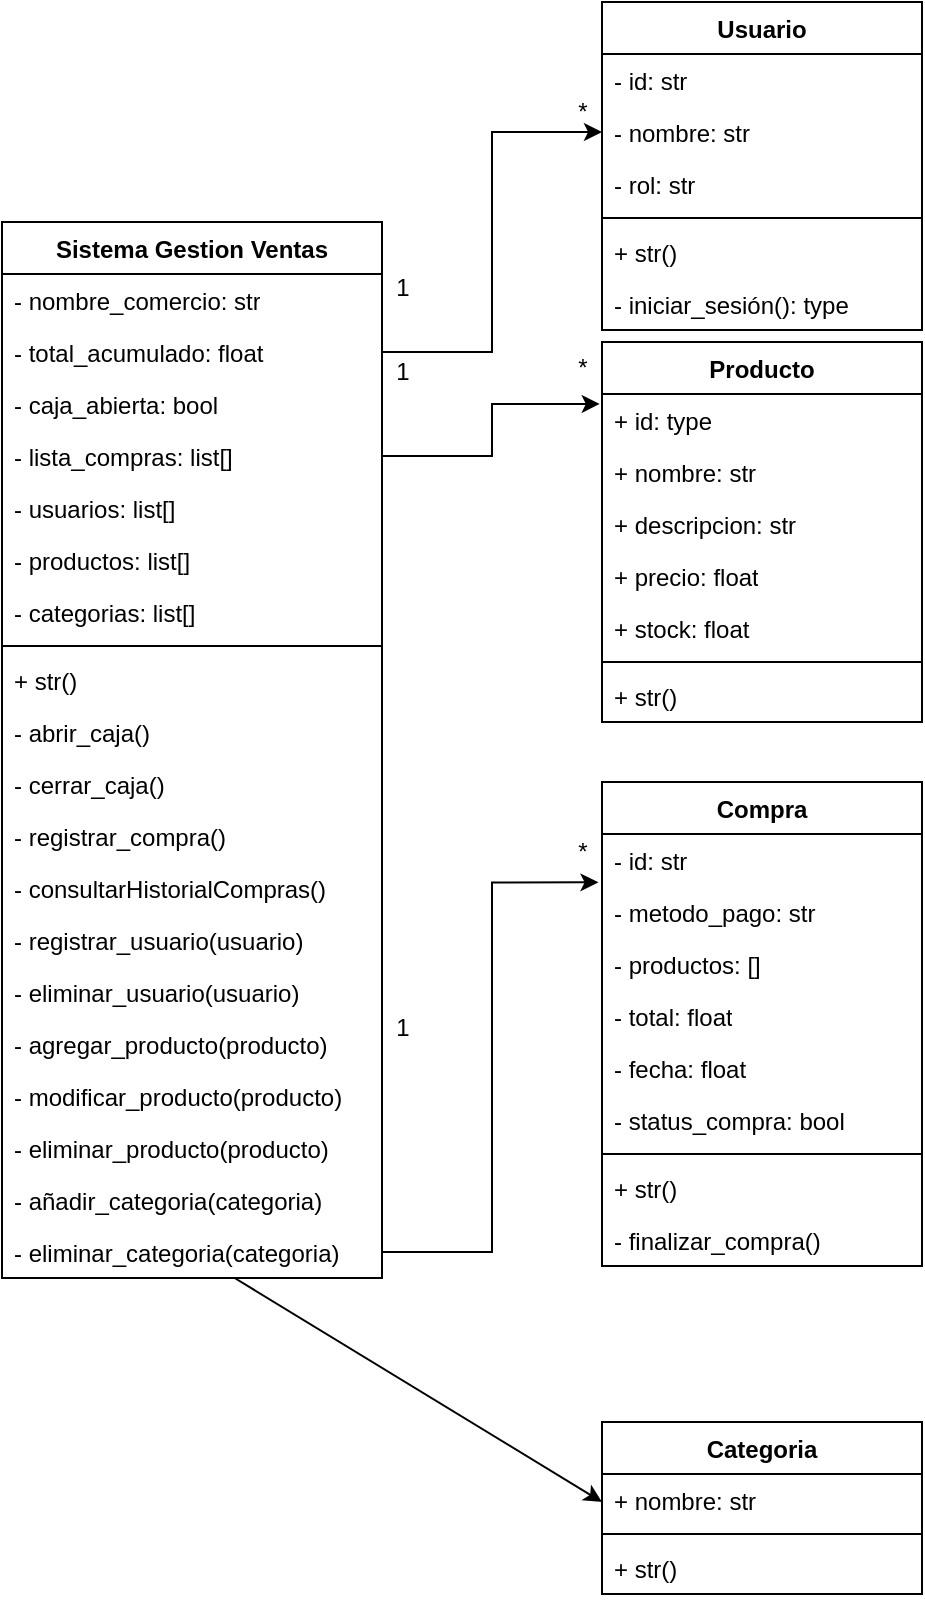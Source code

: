 <mxfile>
    <diagram name="Página-1" id="sCkfF7wutN9-SxWsWQYx">
        <mxGraphModel dx="670" dy="241" grid="1" gridSize="10" guides="1" tooltips="1" connect="1" arrows="1" fold="1" page="1" pageScale="1" pageWidth="827" pageHeight="1169" math="0" shadow="0">
            <root>
                <mxCell id="0"/>
                <mxCell id="1" parent="0"/>
                <mxCell id="qhx3v3_ZG6ANjl6gkV56-33" value="Usuario" style="swimlane;fontStyle=1;align=center;verticalAlign=top;childLayout=stackLayout;horizontal=1;startSize=26;horizontalStack=0;resizeParent=1;resizeParentMax=0;resizeLast=0;collapsible=1;marginBottom=0;whiteSpace=wrap;html=1;" parent="1" vertex="1">
                    <mxGeometry x="400" y="50" width="160" height="164" as="geometry"/>
                </mxCell>
                <mxCell id="qhx3v3_ZG6ANjl6gkV56-90" value="- id: str" style="text;strokeColor=none;fillColor=none;align=left;verticalAlign=top;spacingLeft=4;spacingRight=4;overflow=hidden;rotatable=0;points=[[0,0.5],[1,0.5]];portConstraint=eastwest;whiteSpace=wrap;html=1;" parent="qhx3v3_ZG6ANjl6gkV56-33" vertex="1">
                    <mxGeometry y="26" width="160" height="26" as="geometry"/>
                </mxCell>
                <mxCell id="qhx3v3_ZG6ANjl6gkV56-91" value="- nombre: str" style="text;strokeColor=none;fillColor=none;align=left;verticalAlign=top;spacingLeft=4;spacingRight=4;overflow=hidden;rotatable=0;points=[[0,0.5],[1,0.5]];portConstraint=eastwest;whiteSpace=wrap;html=1;" parent="qhx3v3_ZG6ANjl6gkV56-33" vertex="1">
                    <mxGeometry y="52" width="160" height="26" as="geometry"/>
                </mxCell>
                <mxCell id="qhx3v3_ZG6ANjl6gkV56-34" value="- rol: str" style="text;strokeColor=none;fillColor=none;align=left;verticalAlign=top;spacingLeft=4;spacingRight=4;overflow=hidden;rotatable=0;points=[[0,0.5],[1,0.5]];portConstraint=eastwest;whiteSpace=wrap;html=1;" parent="qhx3v3_ZG6ANjl6gkV56-33" vertex="1">
                    <mxGeometry y="78" width="160" height="26" as="geometry"/>
                </mxCell>
                <mxCell id="qhx3v3_ZG6ANjl6gkV56-35" value="" style="line;strokeWidth=1;fillColor=none;align=left;verticalAlign=middle;spacingTop=-1;spacingLeft=3;spacingRight=3;rotatable=0;labelPosition=right;points=[];portConstraint=eastwest;strokeColor=inherit;" parent="qhx3v3_ZG6ANjl6gkV56-33" vertex="1">
                    <mxGeometry y="104" width="160" height="8" as="geometry"/>
                </mxCell>
                <mxCell id="qhx3v3_ZG6ANjl6gkV56-93" value="+ str()" style="text;strokeColor=none;fillColor=none;align=left;verticalAlign=top;spacingLeft=4;spacingRight=4;overflow=hidden;rotatable=0;points=[[0,0.5],[1,0.5]];portConstraint=eastwest;whiteSpace=wrap;html=1;" parent="qhx3v3_ZG6ANjl6gkV56-33" vertex="1">
                    <mxGeometry y="112" width="160" height="26" as="geometry"/>
                </mxCell>
                <mxCell id="eX5Cs4saUj1FuASsa2Dn-1" value="- iniciar_sesión(): type" style="text;strokeColor=none;fillColor=none;align=left;verticalAlign=top;spacingLeft=4;spacingRight=4;overflow=hidden;rotatable=0;points=[[0,0.5],[1,0.5]];portConstraint=eastwest;whiteSpace=wrap;html=1;" parent="qhx3v3_ZG6ANjl6gkV56-33" vertex="1">
                    <mxGeometry y="138" width="160" height="26" as="geometry"/>
                </mxCell>
                <mxCell id="qhx3v3_ZG6ANjl6gkV56-58" value="Producto" style="swimlane;fontStyle=1;align=center;verticalAlign=top;childLayout=stackLayout;horizontal=1;startSize=26;horizontalStack=0;resizeParent=1;resizeParentMax=0;resizeLast=0;collapsible=1;marginBottom=0;whiteSpace=wrap;html=1;" parent="1" vertex="1">
                    <mxGeometry x="400" y="220" width="160" height="190" as="geometry"/>
                </mxCell>
                <mxCell id="qhx3v3_ZG6ANjl6gkV56-59" value="+ id: type" style="text;strokeColor=none;fillColor=none;align=left;verticalAlign=top;spacingLeft=4;spacingRight=4;overflow=hidden;rotatable=0;points=[[0,0.5],[1,0.5]];portConstraint=eastwest;whiteSpace=wrap;html=1;" parent="qhx3v3_ZG6ANjl6gkV56-58" vertex="1">
                    <mxGeometry y="26" width="160" height="26" as="geometry"/>
                </mxCell>
                <mxCell id="qhx3v3_ZG6ANjl6gkV56-99" value="+ nombre: str" style="text;strokeColor=none;fillColor=none;align=left;verticalAlign=top;spacingLeft=4;spacingRight=4;overflow=hidden;rotatable=0;points=[[0,0.5],[1,0.5]];portConstraint=eastwest;whiteSpace=wrap;html=1;" parent="qhx3v3_ZG6ANjl6gkV56-58" vertex="1">
                    <mxGeometry y="52" width="160" height="26" as="geometry"/>
                </mxCell>
                <mxCell id="qhx3v3_ZG6ANjl6gkV56-100" value="+ descripcion: str" style="text;strokeColor=none;fillColor=none;align=left;verticalAlign=top;spacingLeft=4;spacingRight=4;overflow=hidden;rotatable=0;points=[[0,0.5],[1,0.5]];portConstraint=eastwest;whiteSpace=wrap;html=1;" parent="qhx3v3_ZG6ANjl6gkV56-58" vertex="1">
                    <mxGeometry y="78" width="160" height="26" as="geometry"/>
                </mxCell>
                <mxCell id="qhx3v3_ZG6ANjl6gkV56-101" value="+ precio: float" style="text;strokeColor=none;fillColor=none;align=left;verticalAlign=top;spacingLeft=4;spacingRight=4;overflow=hidden;rotatable=0;points=[[0,0.5],[1,0.5]];portConstraint=eastwest;whiteSpace=wrap;html=1;" parent="qhx3v3_ZG6ANjl6gkV56-58" vertex="1">
                    <mxGeometry y="104" width="160" height="26" as="geometry"/>
                </mxCell>
                <mxCell id="qhx3v3_ZG6ANjl6gkV56-103" value="+ stock: float" style="text;strokeColor=none;fillColor=none;align=left;verticalAlign=top;spacingLeft=4;spacingRight=4;overflow=hidden;rotatable=0;points=[[0,0.5],[1,0.5]];portConstraint=eastwest;whiteSpace=wrap;html=1;" parent="qhx3v3_ZG6ANjl6gkV56-58" vertex="1">
                    <mxGeometry y="130" width="160" height="26" as="geometry"/>
                </mxCell>
                <mxCell id="qhx3v3_ZG6ANjl6gkV56-60" value="" style="line;strokeWidth=1;fillColor=none;align=left;verticalAlign=middle;spacingTop=-1;spacingLeft=3;spacingRight=3;rotatable=0;labelPosition=right;points=[];portConstraint=eastwest;strokeColor=inherit;" parent="qhx3v3_ZG6ANjl6gkV56-58" vertex="1">
                    <mxGeometry y="156" width="160" height="8" as="geometry"/>
                </mxCell>
                <mxCell id="qhx3v3_ZG6ANjl6gkV56-61" value="+ str()" style="text;strokeColor=none;fillColor=none;align=left;verticalAlign=top;spacingLeft=4;spacingRight=4;overflow=hidden;rotatable=0;points=[[0,0.5],[1,0.5]];portConstraint=eastwest;whiteSpace=wrap;html=1;" parent="qhx3v3_ZG6ANjl6gkV56-58" vertex="1">
                    <mxGeometry y="164" width="160" height="26" as="geometry"/>
                </mxCell>
                <mxCell id="qhx3v3_ZG6ANjl6gkV56-62" value="Sistema Gestion Ventas" style="swimlane;fontStyle=1;align=center;verticalAlign=top;childLayout=stackLayout;horizontal=1;startSize=26;horizontalStack=0;resizeParent=1;resizeParentMax=0;resizeLast=0;collapsible=1;marginBottom=0;whiteSpace=wrap;html=1;" parent="1" vertex="1">
                    <mxGeometry x="100" y="160" width="190" height="528" as="geometry"/>
                </mxCell>
                <mxCell id="2" value="- nombre_comercio: str" style="text;strokeColor=none;fillColor=none;align=left;verticalAlign=top;spacingLeft=4;spacingRight=4;overflow=hidden;rotatable=0;points=[[0,0.5],[1,0.5]];portConstraint=eastwest;whiteSpace=wrap;html=1;" vertex="1" parent="qhx3v3_ZG6ANjl6gkV56-62">
                    <mxGeometry y="26" width="190" height="26" as="geometry"/>
                </mxCell>
                <mxCell id="qhx3v3_ZG6ANjl6gkV56-78" value="- total_acumulado: float" style="text;strokeColor=none;fillColor=none;align=left;verticalAlign=top;spacingLeft=4;spacingRight=4;overflow=hidden;rotatable=0;points=[[0,0.5],[1,0.5]];portConstraint=eastwest;whiteSpace=wrap;html=1;" parent="qhx3v3_ZG6ANjl6gkV56-62" vertex="1">
                    <mxGeometry y="52" width="190" height="26" as="geometry"/>
                </mxCell>
                <mxCell id="qhx3v3_ZG6ANjl6gkV56-79" value="- caja_abierta: bool" style="text;strokeColor=none;fillColor=none;align=left;verticalAlign=top;spacingLeft=4;spacingRight=4;overflow=hidden;rotatable=0;points=[[0,0.5],[1,0.5]];portConstraint=eastwest;whiteSpace=wrap;html=1;" parent="qhx3v3_ZG6ANjl6gkV56-62" vertex="1">
                    <mxGeometry y="78" width="190" height="26" as="geometry"/>
                </mxCell>
                <mxCell id="qhx3v3_ZG6ANjl6gkV56-88" value="- lista_compras: list[]&amp;nbsp;" style="text;strokeColor=none;fillColor=none;align=left;verticalAlign=top;spacingLeft=4;spacingRight=4;overflow=hidden;rotatable=0;points=[[0,0.5],[1,0.5]];portConstraint=eastwest;whiteSpace=wrap;html=1;" parent="qhx3v3_ZG6ANjl6gkV56-62" vertex="1">
                    <mxGeometry y="104" width="190" height="26" as="geometry"/>
                </mxCell>
                <mxCell id="qhx3v3_ZG6ANjl6gkV56-95" value="- usuarios: list[]&amp;nbsp;" style="text;strokeColor=none;fillColor=none;align=left;verticalAlign=top;spacingLeft=4;spacingRight=4;overflow=hidden;rotatable=0;points=[[0,0.5],[1,0.5]];portConstraint=eastwest;whiteSpace=wrap;html=1;" parent="qhx3v3_ZG6ANjl6gkV56-62" vertex="1">
                    <mxGeometry y="130" width="190" height="26" as="geometry"/>
                </mxCell>
                <mxCell id="17" value="- productos: list[]&amp;nbsp;" style="text;strokeColor=none;fillColor=none;align=left;verticalAlign=top;spacingLeft=4;spacingRight=4;overflow=hidden;rotatable=0;points=[[0,0.5],[1,0.5]];portConstraint=eastwest;whiteSpace=wrap;html=1;" vertex="1" parent="qhx3v3_ZG6ANjl6gkV56-62">
                    <mxGeometry y="156" width="190" height="26" as="geometry"/>
                </mxCell>
                <mxCell id="qhx3v3_ZG6ANjl6gkV56-82" value="- categorias: list[]&amp;nbsp;" style="text;strokeColor=none;fillColor=none;align=left;verticalAlign=top;spacingLeft=4;spacingRight=4;overflow=hidden;rotatable=0;points=[[0,0.5],[1,0.5]];portConstraint=eastwest;whiteSpace=wrap;html=1;" parent="qhx3v3_ZG6ANjl6gkV56-62" vertex="1">
                    <mxGeometry y="182" width="190" height="26" as="geometry"/>
                </mxCell>
                <mxCell id="qhx3v3_ZG6ANjl6gkV56-64" value="" style="line;strokeWidth=1;fillColor=none;align=left;verticalAlign=middle;spacingTop=-1;spacingLeft=3;spacingRight=3;rotatable=0;labelPosition=right;points=[];portConstraint=eastwest;strokeColor=inherit;" parent="qhx3v3_ZG6ANjl6gkV56-62" vertex="1">
                    <mxGeometry y="208" width="190" height="8" as="geometry"/>
                </mxCell>
                <mxCell id="qhx3v3_ZG6ANjl6gkV56-83" value="+ str()" style="text;strokeColor=none;fillColor=none;align=left;verticalAlign=top;spacingLeft=4;spacingRight=4;overflow=hidden;rotatable=0;points=[[0,0.5],[1,0.5]];portConstraint=eastwest;whiteSpace=wrap;html=1;" parent="qhx3v3_ZG6ANjl6gkV56-62" vertex="1">
                    <mxGeometry y="216" width="190" height="26" as="geometry"/>
                </mxCell>
                <mxCell id="qhx3v3_ZG6ANjl6gkV56-84" value="- abrir_caja()" style="text;strokeColor=none;fillColor=none;align=left;verticalAlign=top;spacingLeft=4;spacingRight=4;overflow=hidden;rotatable=0;points=[[0,0.5],[1,0.5]];portConstraint=eastwest;whiteSpace=wrap;html=1;" parent="qhx3v3_ZG6ANjl6gkV56-62" vertex="1">
                    <mxGeometry y="242" width="190" height="26" as="geometry"/>
                </mxCell>
                <mxCell id="4" value="- cerrar_caja()" style="text;strokeColor=none;fillColor=none;align=left;verticalAlign=top;spacingLeft=4;spacingRight=4;overflow=hidden;rotatable=0;points=[[0,0.5],[1,0.5]];portConstraint=eastwest;whiteSpace=wrap;html=1;" vertex="1" parent="qhx3v3_ZG6ANjl6gkV56-62">
                    <mxGeometry y="268" width="190" height="26" as="geometry"/>
                </mxCell>
                <mxCell id="qhx3v3_ZG6ANjl6gkV56-86" value="- registrar_compra()" style="text;strokeColor=none;fillColor=none;align=left;verticalAlign=top;spacingLeft=4;spacingRight=4;overflow=hidden;rotatable=0;points=[[0,0.5],[1,0.5]];portConstraint=eastwest;whiteSpace=wrap;html=1;" parent="qhx3v3_ZG6ANjl6gkV56-62" vertex="1">
                    <mxGeometry y="294" width="190" height="26" as="geometry"/>
                </mxCell>
                <mxCell id="qhx3v3_ZG6ANjl6gkV56-87" value="- consultarHistorialCompras()" style="text;strokeColor=none;fillColor=none;align=left;verticalAlign=top;spacingLeft=4;spacingRight=4;overflow=hidden;rotatable=0;points=[[0,0.5],[1,0.5]];portConstraint=eastwest;whiteSpace=wrap;html=1;" parent="qhx3v3_ZG6ANjl6gkV56-62" vertex="1">
                    <mxGeometry y="320" width="190" height="26" as="geometry"/>
                </mxCell>
                <mxCell id="qhx3v3_ZG6ANjl6gkV56-89" value="- registrar_usuario(usuario)" style="text;strokeColor=none;fillColor=none;align=left;verticalAlign=top;spacingLeft=4;spacingRight=4;overflow=hidden;rotatable=0;points=[[0,0.5],[1,0.5]];portConstraint=eastwest;whiteSpace=wrap;html=1;" parent="qhx3v3_ZG6ANjl6gkV56-62" vertex="1">
                    <mxGeometry y="346" width="190" height="26" as="geometry"/>
                </mxCell>
                <mxCell id="qhx3v3_ZG6ANjl6gkV56-94" value="- eliminar_usuario(usuario)" style="text;strokeColor=none;fillColor=none;align=left;verticalAlign=top;spacingLeft=4;spacingRight=4;overflow=hidden;rotatable=0;points=[[0,0.5],[1,0.5]];portConstraint=eastwest;whiteSpace=wrap;html=1;" parent="qhx3v3_ZG6ANjl6gkV56-62" vertex="1">
                    <mxGeometry y="372" width="190" height="26" as="geometry"/>
                </mxCell>
                <mxCell id="qhx3v3_ZG6ANjl6gkV56-96" value="- agregar_producto(producto)" style="text;strokeColor=none;fillColor=none;align=left;verticalAlign=top;spacingLeft=4;spacingRight=4;overflow=hidden;rotatable=0;points=[[0,0.5],[1,0.5]];portConstraint=eastwest;whiteSpace=wrap;html=1;" parent="qhx3v3_ZG6ANjl6gkV56-62" vertex="1">
                    <mxGeometry y="398" width="190" height="26" as="geometry"/>
                </mxCell>
                <mxCell id="qhx3v3_ZG6ANjl6gkV56-97" value="- modificar_producto(producto)" style="text;strokeColor=none;fillColor=none;align=left;verticalAlign=top;spacingLeft=4;spacingRight=4;overflow=hidden;rotatable=0;points=[[0,0.5],[1,0.5]];portConstraint=eastwest;whiteSpace=wrap;html=1;" parent="qhx3v3_ZG6ANjl6gkV56-62" vertex="1">
                    <mxGeometry y="424" width="190" height="26" as="geometry"/>
                </mxCell>
                <mxCell id="18" value="- eliminar_producto(producto)" style="text;strokeColor=none;fillColor=none;align=left;verticalAlign=top;spacingLeft=4;spacingRight=4;overflow=hidden;rotatable=0;points=[[0,0.5],[1,0.5]];portConstraint=eastwest;whiteSpace=wrap;html=1;" vertex="1" parent="qhx3v3_ZG6ANjl6gkV56-62">
                    <mxGeometry y="450" width="190" height="26" as="geometry"/>
                </mxCell>
                <mxCell id="19" value="- añadir_categoria(categoria)" style="text;strokeColor=none;fillColor=none;align=left;verticalAlign=top;spacingLeft=4;spacingRight=4;overflow=hidden;rotatable=0;points=[[0,0.5],[1,0.5]];portConstraint=eastwest;whiteSpace=wrap;html=1;" vertex="1" parent="qhx3v3_ZG6ANjl6gkV56-62">
                    <mxGeometry y="476" width="190" height="26" as="geometry"/>
                </mxCell>
                <mxCell id="qhx3v3_ZG6ANjl6gkV56-65" value="- eliminar_categoria(categoria)" style="text;strokeColor=none;fillColor=none;align=left;verticalAlign=top;spacingLeft=4;spacingRight=4;overflow=hidden;rotatable=0;points=[[0,0.5],[1,0.5]];portConstraint=eastwest;whiteSpace=wrap;html=1;" parent="qhx3v3_ZG6ANjl6gkV56-62" vertex="1">
                    <mxGeometry y="502" width="190" height="26" as="geometry"/>
                </mxCell>
                <mxCell id="qhx3v3_ZG6ANjl6gkV56-66" value="Compra" style="swimlane;fontStyle=1;align=center;verticalAlign=top;childLayout=stackLayout;horizontal=1;startSize=26;horizontalStack=0;resizeParent=1;resizeParentMax=0;resizeLast=0;collapsible=1;marginBottom=0;whiteSpace=wrap;html=1;" parent="1" vertex="1">
                    <mxGeometry x="400" y="440" width="160" height="242" as="geometry"/>
                </mxCell>
                <mxCell id="qhx3v3_ZG6ANjl6gkV56-67" value="- id: str" style="text;strokeColor=none;fillColor=none;align=left;verticalAlign=top;spacingLeft=4;spacingRight=4;overflow=hidden;rotatable=0;points=[[0,0.5],[1,0.5]];portConstraint=eastwest;whiteSpace=wrap;html=1;" parent="qhx3v3_ZG6ANjl6gkV56-66" vertex="1">
                    <mxGeometry y="26" width="160" height="26" as="geometry"/>
                </mxCell>
                <mxCell id="qhx3v3_ZG6ANjl6gkV56-105" value="- metodo_pago: str" style="text;strokeColor=none;fillColor=none;align=left;verticalAlign=top;spacingLeft=4;spacingRight=4;overflow=hidden;rotatable=0;points=[[0,0.5],[1,0.5]];portConstraint=eastwest;whiteSpace=wrap;html=1;" parent="qhx3v3_ZG6ANjl6gkV56-66" vertex="1">
                    <mxGeometry y="52" width="160" height="26" as="geometry"/>
                </mxCell>
                <mxCell id="qhx3v3_ZG6ANjl6gkV56-106" value="- productos: []" style="text;strokeColor=none;fillColor=none;align=left;verticalAlign=top;spacingLeft=4;spacingRight=4;overflow=hidden;rotatable=0;points=[[0,0.5],[1,0.5]];portConstraint=eastwest;whiteSpace=wrap;html=1;" parent="qhx3v3_ZG6ANjl6gkV56-66" vertex="1">
                    <mxGeometry y="78" width="160" height="26" as="geometry"/>
                </mxCell>
                <mxCell id="qhx3v3_ZG6ANjl6gkV56-107" value="- total: float" style="text;strokeColor=none;fillColor=none;align=left;verticalAlign=top;spacingLeft=4;spacingRight=4;overflow=hidden;rotatable=0;points=[[0,0.5],[1,0.5]];portConstraint=eastwest;whiteSpace=wrap;html=1;" parent="qhx3v3_ZG6ANjl6gkV56-66" vertex="1">
                    <mxGeometry y="104" width="160" height="26" as="geometry"/>
                </mxCell>
                <mxCell id="qhx3v3_ZG6ANjl6gkV56-108" value="- fecha: float" style="text;strokeColor=none;fillColor=none;align=left;verticalAlign=top;spacingLeft=4;spacingRight=4;overflow=hidden;rotatable=0;points=[[0,0.5],[1,0.5]];portConstraint=eastwest;whiteSpace=wrap;html=1;" parent="qhx3v3_ZG6ANjl6gkV56-66" vertex="1">
                    <mxGeometry y="130" width="160" height="26" as="geometry"/>
                </mxCell>
                <mxCell id="qhx3v3_ZG6ANjl6gkV56-109" value="- status_compra: bool" style="text;strokeColor=none;fillColor=none;align=left;verticalAlign=top;spacingLeft=4;spacingRight=4;overflow=hidden;rotatable=0;points=[[0,0.5],[1,0.5]];portConstraint=eastwest;whiteSpace=wrap;html=1;" parent="qhx3v3_ZG6ANjl6gkV56-66" vertex="1">
                    <mxGeometry y="156" width="160" height="26" as="geometry"/>
                </mxCell>
                <mxCell id="qhx3v3_ZG6ANjl6gkV56-68" value="" style="line;strokeWidth=1;fillColor=none;align=left;verticalAlign=middle;spacingTop=-1;spacingLeft=3;spacingRight=3;rotatable=0;labelPosition=right;points=[];portConstraint=eastwest;strokeColor=inherit;" parent="qhx3v3_ZG6ANjl6gkV56-66" vertex="1">
                    <mxGeometry y="182" width="160" height="8" as="geometry"/>
                </mxCell>
                <mxCell id="qhx3v3_ZG6ANjl6gkV56-69" value="+ str()" style="text;strokeColor=none;fillColor=none;align=left;verticalAlign=top;spacingLeft=4;spacingRight=4;overflow=hidden;rotatable=0;points=[[0,0.5],[1,0.5]];portConstraint=eastwest;whiteSpace=wrap;html=1;" parent="qhx3v3_ZG6ANjl6gkV56-66" vertex="1">
                    <mxGeometry y="190" width="160" height="26" as="geometry"/>
                </mxCell>
                <mxCell id="qhx3v3_ZG6ANjl6gkV56-104" value="- finalizar_compra()" style="text;strokeColor=none;fillColor=none;align=left;verticalAlign=top;spacingLeft=4;spacingRight=4;overflow=hidden;rotatable=0;points=[[0,0.5],[1,0.5]];portConstraint=eastwest;whiteSpace=wrap;html=1;" parent="qhx3v3_ZG6ANjl6gkV56-66" vertex="1">
                    <mxGeometry y="216" width="160" height="26" as="geometry"/>
                </mxCell>
                <mxCell id="qhx3v3_ZG6ANjl6gkV56-75" style="edgeStyle=orthogonalEdgeStyle;rounded=0;orthogonalLoop=1;jettySize=auto;html=1;exitX=1;exitY=0.5;exitDx=0;exitDy=0;entryX=-0.011;entryY=0.93;entryDx=0;entryDy=0;entryPerimeter=0;" parent="1" source="qhx3v3_ZG6ANjl6gkV56-65" target="qhx3v3_ZG6ANjl6gkV56-67" edge="1">
                    <mxGeometry relative="1" as="geometry"/>
                </mxCell>
                <mxCell id="qhx3v3_ZG6ANjl6gkV56-110" style="edgeStyle=orthogonalEdgeStyle;rounded=0;orthogonalLoop=1;jettySize=auto;html=1;exitX=1;exitY=0.5;exitDx=0;exitDy=0;entryX=-0.007;entryY=0.192;entryDx=0;entryDy=0;entryPerimeter=0;" parent="1" source="qhx3v3_ZG6ANjl6gkV56-88" target="qhx3v3_ZG6ANjl6gkV56-59" edge="1">
                    <mxGeometry relative="1" as="geometry"/>
                </mxCell>
                <mxCell id="qhx3v3_ZG6ANjl6gkV56-111" style="edgeStyle=orthogonalEdgeStyle;rounded=0;orthogonalLoop=1;jettySize=auto;html=1;exitX=1;exitY=0.5;exitDx=0;exitDy=0;entryX=0;entryY=0.5;entryDx=0;entryDy=0;" parent="1" source="qhx3v3_ZG6ANjl6gkV56-78" target="qhx3v3_ZG6ANjl6gkV56-91" edge="1">
                    <mxGeometry relative="1" as="geometry"/>
                </mxCell>
                <mxCell id="qhx3v3_ZG6ANjl6gkV56-112" value="1" style="text;html=1;align=center;verticalAlign=middle;resizable=0;points=[];autosize=1;strokeColor=none;fillColor=none;" parent="1" vertex="1">
                    <mxGeometry x="285" y="548" width="30" height="30" as="geometry"/>
                </mxCell>
                <mxCell id="qhx3v3_ZG6ANjl6gkV56-113" value="*" style="text;html=1;align=center;verticalAlign=middle;resizable=0;points=[];autosize=1;strokeColor=none;fillColor=none;" parent="1" vertex="1">
                    <mxGeometry x="375" y="460" width="30" height="30" as="geometry"/>
                </mxCell>
                <mxCell id="qhx3v3_ZG6ANjl6gkV56-114" value="1" style="text;html=1;align=center;verticalAlign=middle;resizable=0;points=[];autosize=1;strokeColor=none;fillColor=none;" parent="1" vertex="1">
                    <mxGeometry x="285" y="220" width="30" height="30" as="geometry"/>
                </mxCell>
                <mxCell id="qhx3v3_ZG6ANjl6gkV56-115" value="*" style="text;html=1;align=center;verticalAlign=middle;resizable=0;points=[];autosize=1;strokeColor=none;fillColor=none;" parent="1" vertex="1">
                    <mxGeometry x="375" y="218" width="30" height="30" as="geometry"/>
                </mxCell>
                <mxCell id="qhx3v3_ZG6ANjl6gkV56-116" value="1" style="text;html=1;align=center;verticalAlign=middle;resizable=0;points=[];autosize=1;strokeColor=none;fillColor=none;" parent="1" vertex="1">
                    <mxGeometry x="285" y="178" width="30" height="30" as="geometry"/>
                </mxCell>
                <mxCell id="qhx3v3_ZG6ANjl6gkV56-117" value="*" style="text;html=1;align=center;verticalAlign=middle;resizable=0;points=[];autosize=1;strokeColor=none;fillColor=none;" parent="1" vertex="1">
                    <mxGeometry x="375" y="90" width="30" height="30" as="geometry"/>
                </mxCell>
                <mxCell id="20" style="edgeStyle=none;html=1;" edge="1" parent="1" source="qhx3v3_ZG6ANjl6gkV56-65">
                    <mxGeometry relative="1" as="geometry">
                        <mxPoint x="400" y="800" as="targetPoint"/>
                    </mxGeometry>
                </mxCell>
                <mxCell id="21" value="Categoria" style="swimlane;fontStyle=1;align=center;verticalAlign=top;childLayout=stackLayout;horizontal=1;startSize=26;horizontalStack=0;resizeParent=1;resizeParentMax=0;resizeLast=0;collapsible=1;marginBottom=0;whiteSpace=wrap;html=1;" vertex="1" parent="1">
                    <mxGeometry x="400" y="760" width="160" height="86" as="geometry"/>
                </mxCell>
                <mxCell id="23" value="+ nombre: str" style="text;strokeColor=none;fillColor=none;align=left;verticalAlign=top;spacingLeft=4;spacingRight=4;overflow=hidden;rotatable=0;points=[[0,0.5],[1,0.5]];portConstraint=eastwest;whiteSpace=wrap;html=1;" vertex="1" parent="21">
                    <mxGeometry y="26" width="160" height="26" as="geometry"/>
                </mxCell>
                <mxCell id="27" value="" style="line;strokeWidth=1;fillColor=none;align=left;verticalAlign=middle;spacingTop=-1;spacingLeft=3;spacingRight=3;rotatable=0;labelPosition=right;points=[];portConstraint=eastwest;strokeColor=inherit;" vertex="1" parent="21">
                    <mxGeometry y="52" width="160" height="8" as="geometry"/>
                </mxCell>
                <mxCell id="28" value="+ str()" style="text;strokeColor=none;fillColor=none;align=left;verticalAlign=top;spacingLeft=4;spacingRight=4;overflow=hidden;rotatable=0;points=[[0,0.5],[1,0.5]];portConstraint=eastwest;whiteSpace=wrap;html=1;" vertex="1" parent="21">
                    <mxGeometry y="60" width="160" height="26" as="geometry"/>
                </mxCell>
            </root>
        </mxGraphModel>
    </diagram>
</mxfile>